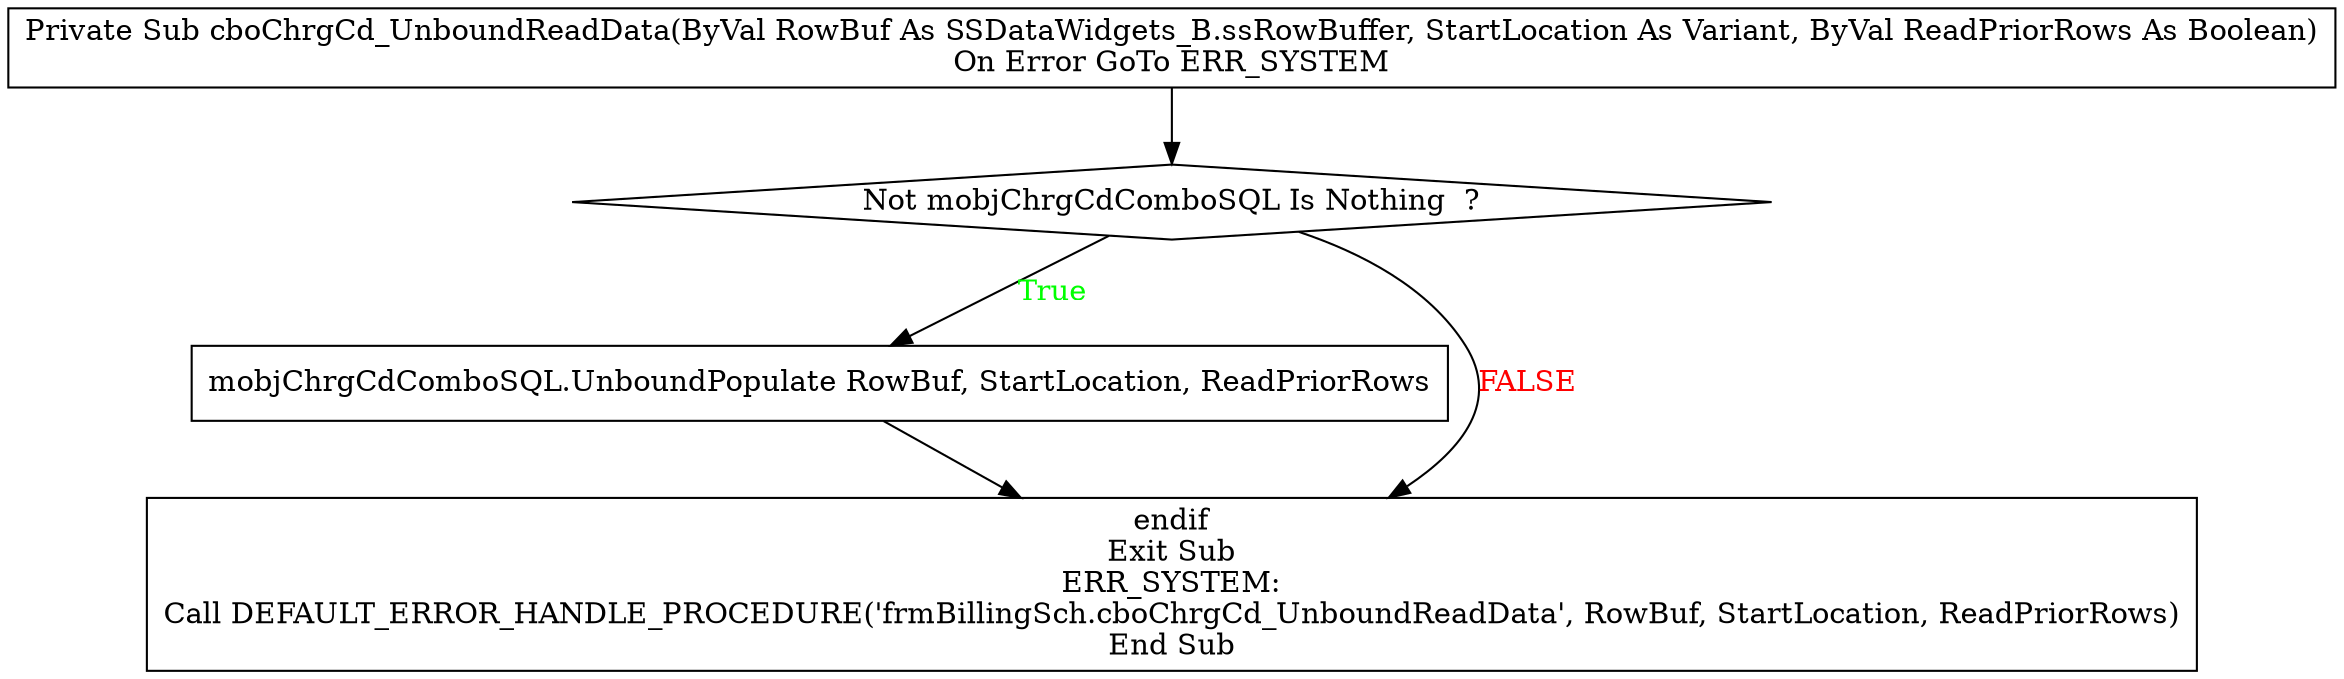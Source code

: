 digraph G{
Node_1 [ label ="Private Sub cboChrgCd_UnboundReadData(ByVal RowBuf As SSDataWidgets_B.ssRowBuffer, StartLocation As Variant, ByVal ReadPriorRows As Boolean)\nOn Error GoTo ERR_SYSTEM",shape="box"];
Node_2 [ label ="Not mobjChrgCdComboSQL Is Nothing  ?",shape="diamond"];
Node_3 [ label ="mobjChrgCdComboSQL.UnboundPopulate RowBuf, StartLocation, ReadPriorRows",shape="box"];
Node_4 [ label ="endif\nExit Sub\nERR_SYSTEM:\nCall DEFAULT_ERROR_HANDLE_PROCEDURE('frmBillingSch.cboChrgCd_UnboundReadData', RowBuf, StartLocation, ReadPriorRows)\nEnd Sub",shape="box"];
Node_2 -> Node_3 [label="True",fontcolor="GREEN"];
Node_1 -> Node_2;
Node_2 -> Node_4 [label="FALSE",fontcolor="RED"];
Node_3 -> Node_4;
}
